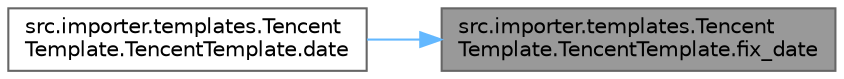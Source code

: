 digraph "src.importer.templates.TencentTemplate.TencentTemplate.fix_date"
{
 // LATEX_PDF_SIZE
  bgcolor="transparent";
  edge [fontname=Helvetica,fontsize=10,labelfontname=Helvetica,labelfontsize=10];
  node [fontname=Helvetica,fontsize=10,shape=box,height=0.2,width=0.4];
  rankdir="RL";
  Node1 [id="Node000001",label="src.importer.templates.Tencent\lTemplate.TencentTemplate.fix_date",height=0.2,width=0.4,color="gray40", fillcolor="grey60", style="filled", fontcolor="black",tooltip=" "];
  Node1 -> Node2 [id="edge1_Node000001_Node000002",dir="back",color="steelblue1",style="solid",tooltip=" "];
  Node2 [id="Node000002",label="src.importer.templates.Tencent\lTemplate.TencentTemplate.date",height=0.2,width=0.4,color="grey40", fillcolor="white", style="filled",URL="$classsrc_1_1importer_1_1templates_1_1_tencent_template_1_1_tencent_template.html#a2910e650394231aadf12499904437538",tooltip=" "];
}
